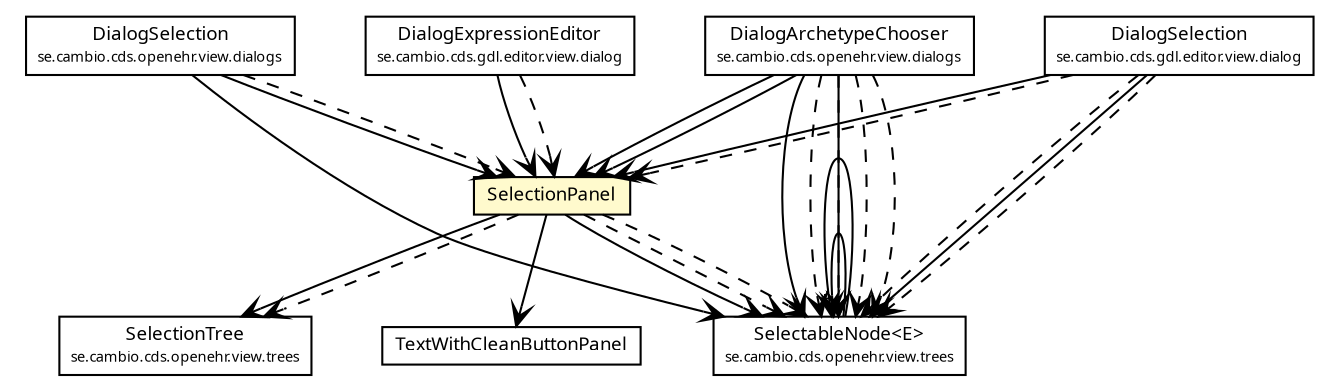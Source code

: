 #!/usr/local/bin/dot
#
# Class diagram 
# Generated by UMLGraph version R5_6 (http://www.umlgraph.org/)
#

digraph G {
	edge [fontname="Trebuchet MS",fontsize=10,labelfontname="Trebuchet MS",labelfontsize=10];
	node [fontname="Trebuchet MS",fontsize=10,shape=plaintext];
	nodesep=0.25;
	ranksep=0.5;
	// se.cambio.cds.openehr.view.dialogs.DialogSelection
	c316395 [label=<<table title="se.cambio.cds.openehr.view.dialogs.DialogSelection" border="0" cellborder="1" cellspacing="0" cellpadding="2" port="p" href="../dialogs/DialogSelection.html">
		<tr><td><table border="0" cellspacing="0" cellpadding="1">
<tr><td align="center" balign="center"><font face="Trebuchet MS"> DialogSelection </font></td></tr>
<tr><td align="center" balign="center"><font face="Trebuchet MS" point-size="7.0"> se.cambio.cds.openehr.view.dialogs </font></td></tr>
		</table></td></tr>
		</table>>, URL="../dialogs/DialogSelection.html", fontname="Trebuchet MS", fontcolor="black", fontsize=9.0];
	// se.cambio.cds.openehr.view.dialogs.DialogArchetypeChooser
	c316407 [label=<<table title="se.cambio.cds.openehr.view.dialogs.DialogArchetypeChooser" border="0" cellborder="1" cellspacing="0" cellpadding="2" port="p" href="../dialogs/DialogArchetypeChooser.html">
		<tr><td><table border="0" cellspacing="0" cellpadding="1">
<tr><td align="center" balign="center"><font face="Trebuchet MS"> DialogArchetypeChooser </font></td></tr>
<tr><td align="center" balign="center"><font face="Trebuchet MS" point-size="7.0"> se.cambio.cds.openehr.view.dialogs </font></td></tr>
		</table></td></tr>
		</table>>, URL="../dialogs/DialogArchetypeChooser.html", fontname="Trebuchet MS", fontcolor="black", fontsize=9.0];
	// se.cambio.cds.openehr.view.panels.TextWithCleanButtonPanel
	c316412 [label=<<table title="se.cambio.cds.openehr.view.panels.TextWithCleanButtonPanel" border="0" cellborder="1" cellspacing="0" cellpadding="2" port="p" href="./TextWithCleanButtonPanel.html">
		<tr><td><table border="0" cellspacing="0" cellpadding="1">
<tr><td align="center" balign="center"><font face="Trebuchet MS"> TextWithCleanButtonPanel </font></td></tr>
		</table></td></tr>
		</table>>, URL="./TextWithCleanButtonPanel.html", fontname="Trebuchet MS", fontcolor="black", fontsize=9.0];
	// se.cambio.cds.openehr.view.panels.SelectionPanel
	c316413 [label=<<table title="se.cambio.cds.openehr.view.panels.SelectionPanel" border="0" cellborder="1" cellspacing="0" cellpadding="2" port="p" bgcolor="lemonChiffon" href="./SelectionPanel.html">
		<tr><td><table border="0" cellspacing="0" cellpadding="1">
<tr><td align="center" balign="center"><font face="Trebuchet MS"> SelectionPanel </font></td></tr>
		</table></td></tr>
		</table>>, URL="./SelectionPanel.html", fontname="Trebuchet MS", fontcolor="black", fontsize=9.0];
	// se.cambio.cds.openehr.view.trees.SelectionTree
	c316436 [label=<<table title="se.cambio.cds.openehr.view.trees.SelectionTree" border="0" cellborder="1" cellspacing="0" cellpadding="2" port="p" href="../trees/SelectionTree.html">
		<tr><td><table border="0" cellspacing="0" cellpadding="1">
<tr><td align="center" balign="center"><font face="Trebuchet MS"> SelectionTree </font></td></tr>
<tr><td align="center" balign="center"><font face="Trebuchet MS" point-size="7.0"> se.cambio.cds.openehr.view.trees </font></td></tr>
		</table></td></tr>
		</table>>, URL="../trees/SelectionTree.html", fontname="Trebuchet MS", fontcolor="black", fontsize=9.0];
	// se.cambio.cds.openehr.view.trees.SelectableNode<E>
	c316438 [label=<<table title="se.cambio.cds.openehr.view.trees.SelectableNode" border="0" cellborder="1" cellspacing="0" cellpadding="2" port="p" href="../trees/SelectableNode.html">
		<tr><td><table border="0" cellspacing="0" cellpadding="1">
<tr><td align="center" balign="center"><font face="Trebuchet MS"> SelectableNode&lt;E&gt; </font></td></tr>
<tr><td align="center" balign="center"><font face="Trebuchet MS" point-size="7.0"> se.cambio.cds.openehr.view.trees </font></td></tr>
		</table></td></tr>
		</table>>, URL="../trees/SelectableNode.html", fontname="Trebuchet MS", fontcolor="black", fontsize=9.0];
	// se.cambio.cds.gdl.editor.view.dialog.DialogSelection
	c316491 [label=<<table title="se.cambio.cds.gdl.editor.view.dialog.DialogSelection" border="0" cellborder="1" cellspacing="0" cellpadding="2" port="p" href="../../../gdl/editor/view/dialog/DialogSelection.html">
		<tr><td><table border="0" cellspacing="0" cellpadding="1">
<tr><td align="center" balign="center"><font face="Trebuchet MS"> DialogSelection </font></td></tr>
<tr><td align="center" balign="center"><font face="Trebuchet MS" point-size="7.0"> se.cambio.cds.gdl.editor.view.dialog </font></td></tr>
		</table></td></tr>
		</table>>, URL="../../../gdl/editor/view/dialog/DialogSelection.html", fontname="Trebuchet MS", fontcolor="black", fontsize=9.0];
	// se.cambio.cds.gdl.editor.view.dialog.DialogExpressionEditor
	c316497 [label=<<table title="se.cambio.cds.gdl.editor.view.dialog.DialogExpressionEditor" border="0" cellborder="1" cellspacing="0" cellpadding="2" port="p" href="../../../gdl/editor/view/dialog/DialogExpressionEditor.html">
		<tr><td><table border="0" cellspacing="0" cellpadding="1">
<tr><td align="center" balign="center"><font face="Trebuchet MS"> DialogExpressionEditor </font></td></tr>
<tr><td align="center" balign="center"><font face="Trebuchet MS" point-size="7.0"> se.cambio.cds.gdl.editor.view.dialog </font></td></tr>
		</table></td></tr>
		</table>>, URL="../../../gdl/editor/view/dialog/DialogExpressionEditor.html", fontname="Trebuchet MS", fontcolor="black", fontsize=9.0];
	// se.cambio.cds.openehr.view.dialogs.DialogSelection NAVASSOC se.cambio.cds.openehr.view.panels.SelectionPanel
	c316395:p -> c316413:p [taillabel="", label="", headlabel="", fontname="Trebuchet MS", fontcolor="black", fontsize=10.0, color="black", arrowhead=open];
	// se.cambio.cds.openehr.view.dialogs.DialogSelection NAVASSOC se.cambio.cds.openehr.view.trees.SelectableNode<E>
	c316395:p -> c316438:p [taillabel="", label="", headlabel="", fontname="Trebuchet MS", fontcolor="black", fontsize=10.0, color="black", arrowhead=open];
	// se.cambio.cds.openehr.view.dialogs.DialogArchetypeChooser NAVASSOC se.cambio.cds.openehr.view.panels.SelectionPanel
	c316407:p -> c316413:p [taillabel="", label="", headlabel="", fontname="Trebuchet MS", fontcolor="black", fontsize=10.0, color="black", arrowhead=open];
	// se.cambio.cds.openehr.view.dialogs.DialogArchetypeChooser NAVASSOC se.cambio.cds.openehr.view.panels.SelectionPanel
	c316407:p -> c316413:p [taillabel="", label="", headlabel="", fontname="Trebuchet MS", fontcolor="black", fontsize=10.0, color="black", arrowhead=open];
	// se.cambio.cds.openehr.view.dialogs.DialogArchetypeChooser NAVASSOC se.cambio.cds.openehr.view.trees.SelectableNode<E>
	c316407:p -> c316438:p [taillabel="", label="", headlabel="", fontname="Trebuchet MS", fontcolor="black", fontsize=10.0, color="black", arrowhead=open];
	// se.cambio.cds.openehr.view.dialogs.DialogArchetypeChooser NAVASSOC se.cambio.cds.openehr.view.trees.SelectableNode<E>
	c316407:p -> c316438:p [taillabel="", label="", headlabel="", fontname="Trebuchet MS", fontcolor="black", fontsize=10.0, color="black", arrowhead=open];
	// se.cambio.cds.openehr.view.panels.SelectionPanel NAVASSOC se.cambio.cds.openehr.view.trees.SelectionTree
	c316413:p -> c316436:p [taillabel="", label="", headlabel="", fontname="Trebuchet MS", fontcolor="black", fontsize=10.0, color="black", arrowhead=open];
	// se.cambio.cds.openehr.view.panels.SelectionPanel NAVASSOC se.cambio.cds.openehr.view.trees.SelectableNode<E>
	c316413:p -> c316438:p [taillabel="", label="", headlabel="", fontname="Trebuchet MS", fontcolor="black", fontsize=10.0, color="black", arrowhead=open];
	// se.cambio.cds.openehr.view.panels.SelectionPanel NAVASSOC se.cambio.cds.openehr.view.panels.TextWithCleanButtonPanel
	c316413:p -> c316412:p [taillabel="", label="", headlabel="", fontname="Trebuchet MS", fontcolor="black", fontsize=10.0, color="black", arrowhead=open];
	// se.cambio.cds.openehr.view.trees.SelectableNode<E> NAVASSOC se.cambio.cds.openehr.view.trees.SelectableNode<E>
	c316438:p -> c316438:p [taillabel="", label="", headlabel="", fontname="Trebuchet MS", fontcolor="black", fontsize=10.0, color="black", arrowhead=open];
	// se.cambio.cds.openehr.view.trees.SelectableNode<E> NAVASSOC se.cambio.cds.openehr.view.trees.SelectableNode<E>
	c316438:p -> c316438:p [taillabel="", label="", headlabel="*", fontname="Trebuchet MS", fontcolor="black", fontsize=10.0, color="black", arrowhead=open];
	// se.cambio.cds.gdl.editor.view.dialog.DialogSelection NAVASSOC se.cambio.cds.openehr.view.panels.SelectionPanel
	c316491:p -> c316413:p [taillabel="", label="", headlabel="", fontname="Trebuchet MS", fontcolor="black", fontsize=10.0, color="black", arrowhead=open];
	// se.cambio.cds.gdl.editor.view.dialog.DialogSelection NAVASSOC se.cambio.cds.openehr.view.trees.SelectableNode<E>
	c316491:p -> c316438:p [taillabel="", label="", headlabel="", fontname="Trebuchet MS", fontcolor="black", fontsize=10.0, color="black", arrowhead=open];
	// se.cambio.cds.gdl.editor.view.dialog.DialogExpressionEditor NAVASSOC se.cambio.cds.openehr.view.panels.SelectionPanel
	c316497:p -> c316413:p [taillabel="", label="", headlabel="", fontname="Trebuchet MS", fontcolor="black", fontsize=10.0, color="black", arrowhead=open];
	// se.cambio.cds.openehr.view.dialogs.DialogSelection DEPEND se.cambio.cds.openehr.view.panels.SelectionPanel
	c316395:p -> c316413:p [taillabel="", label="", headlabel="", fontname="Trebuchet MS", fontcolor="black", fontsize=10.0, color="black", arrowhead=open, style=dashed];
	// se.cambio.cds.openehr.view.dialogs.DialogArchetypeChooser DEPEND se.cambio.cds.openehr.view.trees.SelectableNode<E>
	c316407:p -> c316438:p [taillabel="", label="", headlabel="", fontname="Trebuchet MS", fontcolor="black", fontsize=10.0, color="black", arrowhead=open, style=dashed];
	// se.cambio.cds.openehr.view.dialogs.DialogArchetypeChooser DEPEND se.cambio.cds.openehr.view.trees.SelectableNode<E>
	c316407:p -> c316438:p [taillabel="", label="", headlabel="", fontname="Trebuchet MS", fontcolor="black", fontsize=10.0, color="black", arrowhead=open, style=dashed];
	// se.cambio.cds.openehr.view.dialogs.DialogArchetypeChooser DEPEND se.cambio.cds.openehr.view.trees.SelectableNode<E>
	c316407:p -> c316438:p [taillabel="", label="", headlabel="", fontname="Trebuchet MS", fontcolor="black", fontsize=10.0, color="black", arrowhead=open, style=dashed];
	// se.cambio.cds.openehr.view.dialogs.DialogArchetypeChooser DEPEND se.cambio.cds.openehr.view.trees.SelectableNode<E>
	c316407:p -> c316438:p [taillabel="", label="", headlabel="", fontname="Trebuchet MS", fontcolor="black", fontsize=10.0, color="black", arrowhead=open, style=dashed];
	// se.cambio.cds.openehr.view.panels.SelectionPanel DEPEND se.cambio.cds.openehr.view.trees.SelectableNode<E>
	c316413:p -> c316438:p [taillabel="", label="", headlabel="", fontname="Trebuchet MS", fontcolor="black", fontsize=10.0, color="black", arrowhead=open, style=dashed];
	// se.cambio.cds.openehr.view.panels.SelectionPanel DEPEND se.cambio.cds.openehr.view.trees.SelectableNode<E>
	c316413:p -> c316438:p [taillabel="", label="", headlabel="", fontname="Trebuchet MS", fontcolor="black", fontsize=10.0, color="black", arrowhead=open, style=dashed];
	// se.cambio.cds.openehr.view.panels.SelectionPanel DEPEND se.cambio.cds.openehr.view.trees.SelectionTree
	c316413:p -> c316436:p [taillabel="", label="", headlabel="", fontname="Trebuchet MS", fontcolor="black", fontsize=10.0, color="black", arrowhead=open, style=dashed];
	// se.cambio.cds.gdl.editor.view.dialog.DialogSelection DEPEND se.cambio.cds.openehr.view.trees.SelectableNode<E>
	c316491:p -> c316438:p [taillabel="", label="", headlabel="", fontname="Trebuchet MS", fontcolor="black", fontsize=10.0, color="black", arrowhead=open, style=dashed];
	// se.cambio.cds.gdl.editor.view.dialog.DialogSelection DEPEND se.cambio.cds.openehr.view.trees.SelectableNode<E>
	c316491:p -> c316438:p [taillabel="", label="", headlabel="", fontname="Trebuchet MS", fontcolor="black", fontsize=10.0, color="black", arrowhead=open, style=dashed];
	// se.cambio.cds.gdl.editor.view.dialog.DialogSelection DEPEND se.cambio.cds.openehr.view.panels.SelectionPanel
	c316491:p -> c316413:p [taillabel="", label="", headlabel="", fontname="Trebuchet MS", fontcolor="black", fontsize=10.0, color="black", arrowhead=open, style=dashed];
	// se.cambio.cds.gdl.editor.view.dialog.DialogExpressionEditor DEPEND se.cambio.cds.openehr.view.panels.SelectionPanel
	c316497:p -> c316413:p [taillabel="", label="", headlabel="", fontname="Trebuchet MS", fontcolor="black", fontsize=10.0, color="black", arrowhead=open, style=dashed];
}

